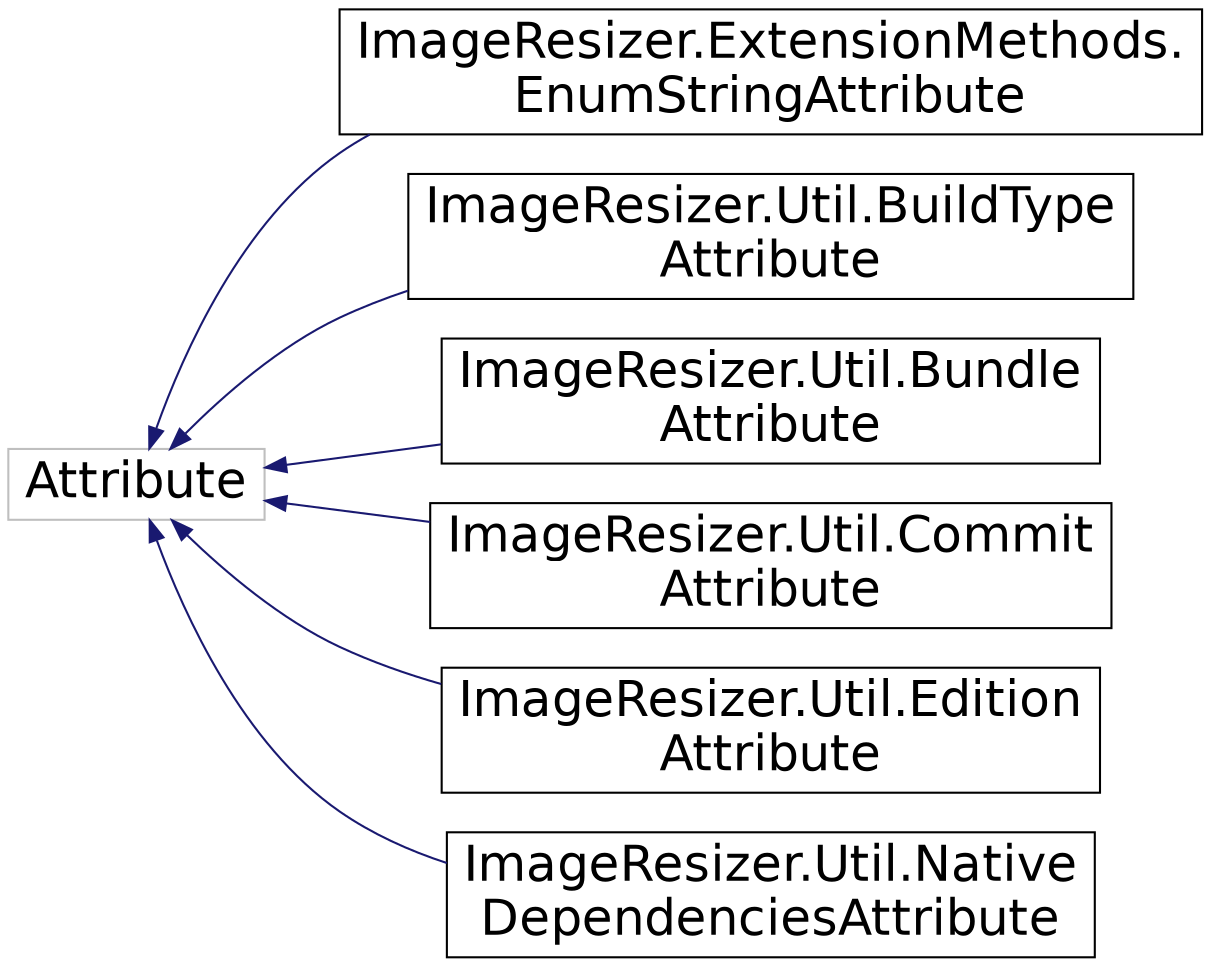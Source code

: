 digraph "Graphical Class Hierarchy"
{
  edge [fontname="Helvetica",fontsize="24",labelfontname="Helvetica",labelfontsize="24"];
  node [fontname="Helvetica",fontsize="24",shape=record];
  rankdir="LR";
  Node1 [label="Attribute",height=0.2,width=0.4,color="grey75", fillcolor="white", style="filled"];
  Node1 -> Node2 [dir="back",color="midnightblue",fontsize="24",style="solid",fontname="Helvetica"];
  Node2 [label="ImageResizer.ExtensionMethods.\lEnumStringAttribute",height=0.2,width=0.4,color="black", fillcolor="white", style="filled",URL="$class_image_resizer_1_1_extension_methods_1_1_enum_string_attribute.html"];
  Node1 -> Node3 [dir="back",color="midnightblue",fontsize="24",style="solid",fontname="Helvetica"];
  Node3 [label="ImageResizer.Util.BuildType\lAttribute",height=0.2,width=0.4,color="black", fillcolor="white", style="filled",URL="$class_image_resizer_1_1_util_1_1_build_type_attribute.html"];
  Node1 -> Node4 [dir="back",color="midnightblue",fontsize="24",style="solid",fontname="Helvetica"];
  Node4 [label="ImageResizer.Util.Bundle\lAttribute",height=0.2,width=0.4,color="black", fillcolor="white", style="filled",URL="$class_image_resizer_1_1_util_1_1_bundle_attribute.html"];
  Node1 -> Node5 [dir="back",color="midnightblue",fontsize="24",style="solid",fontname="Helvetica"];
  Node5 [label="ImageResizer.Util.Commit\lAttribute",height=0.2,width=0.4,color="black", fillcolor="white", style="filled",URL="$class_image_resizer_1_1_util_1_1_commit_attribute.html"];
  Node1 -> Node6 [dir="back",color="midnightblue",fontsize="24",style="solid",fontname="Helvetica"];
  Node6 [label="ImageResizer.Util.Edition\lAttribute",height=0.2,width=0.4,color="black", fillcolor="white", style="filled",URL="$class_image_resizer_1_1_util_1_1_edition_attribute.html"];
  Node1 -> Node7 [dir="back",color="midnightblue",fontsize="24",style="solid",fontname="Helvetica"];
  Node7 [label="ImageResizer.Util.Native\lDependenciesAttribute",height=0.2,width=0.4,color="black", fillcolor="white", style="filled",URL="$class_image_resizer_1_1_util_1_1_native_dependencies_attribute.html"];
}
